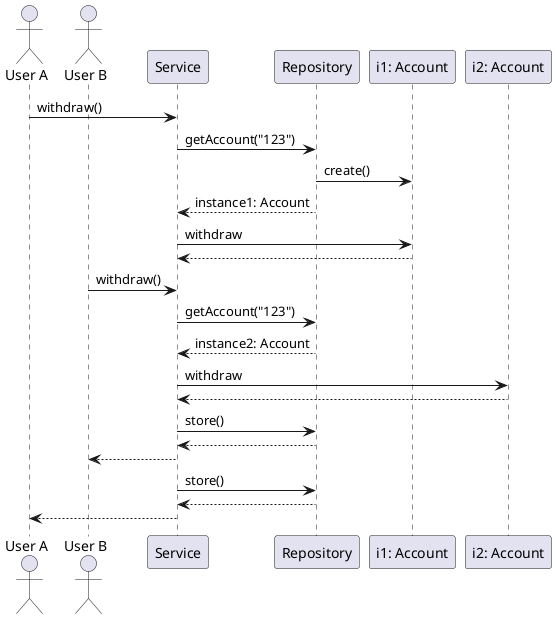@startuml

actor "User A" as U1
actor "User B" as U2
participant "Service" as S
participant "Repository" as R
participant "i1: Account" as A1
participant "i2: Account" as A2

U1 -> S: withdraw()
S -> R: getAccount("123")
R -> A1: create()
S <-- R: instance1: Account
S -> A1: withdraw
S <-- A1:

U2 -> S: withdraw()
S -> R: getAccount("123")
S <-- R: instance2: Account
S -> A2: withdraw
S <-- A2:

S -> R: store()
S <-- R
U2 <-- S:

S -> R: store()
S <-- R:
U1 <-- S:

@enduml